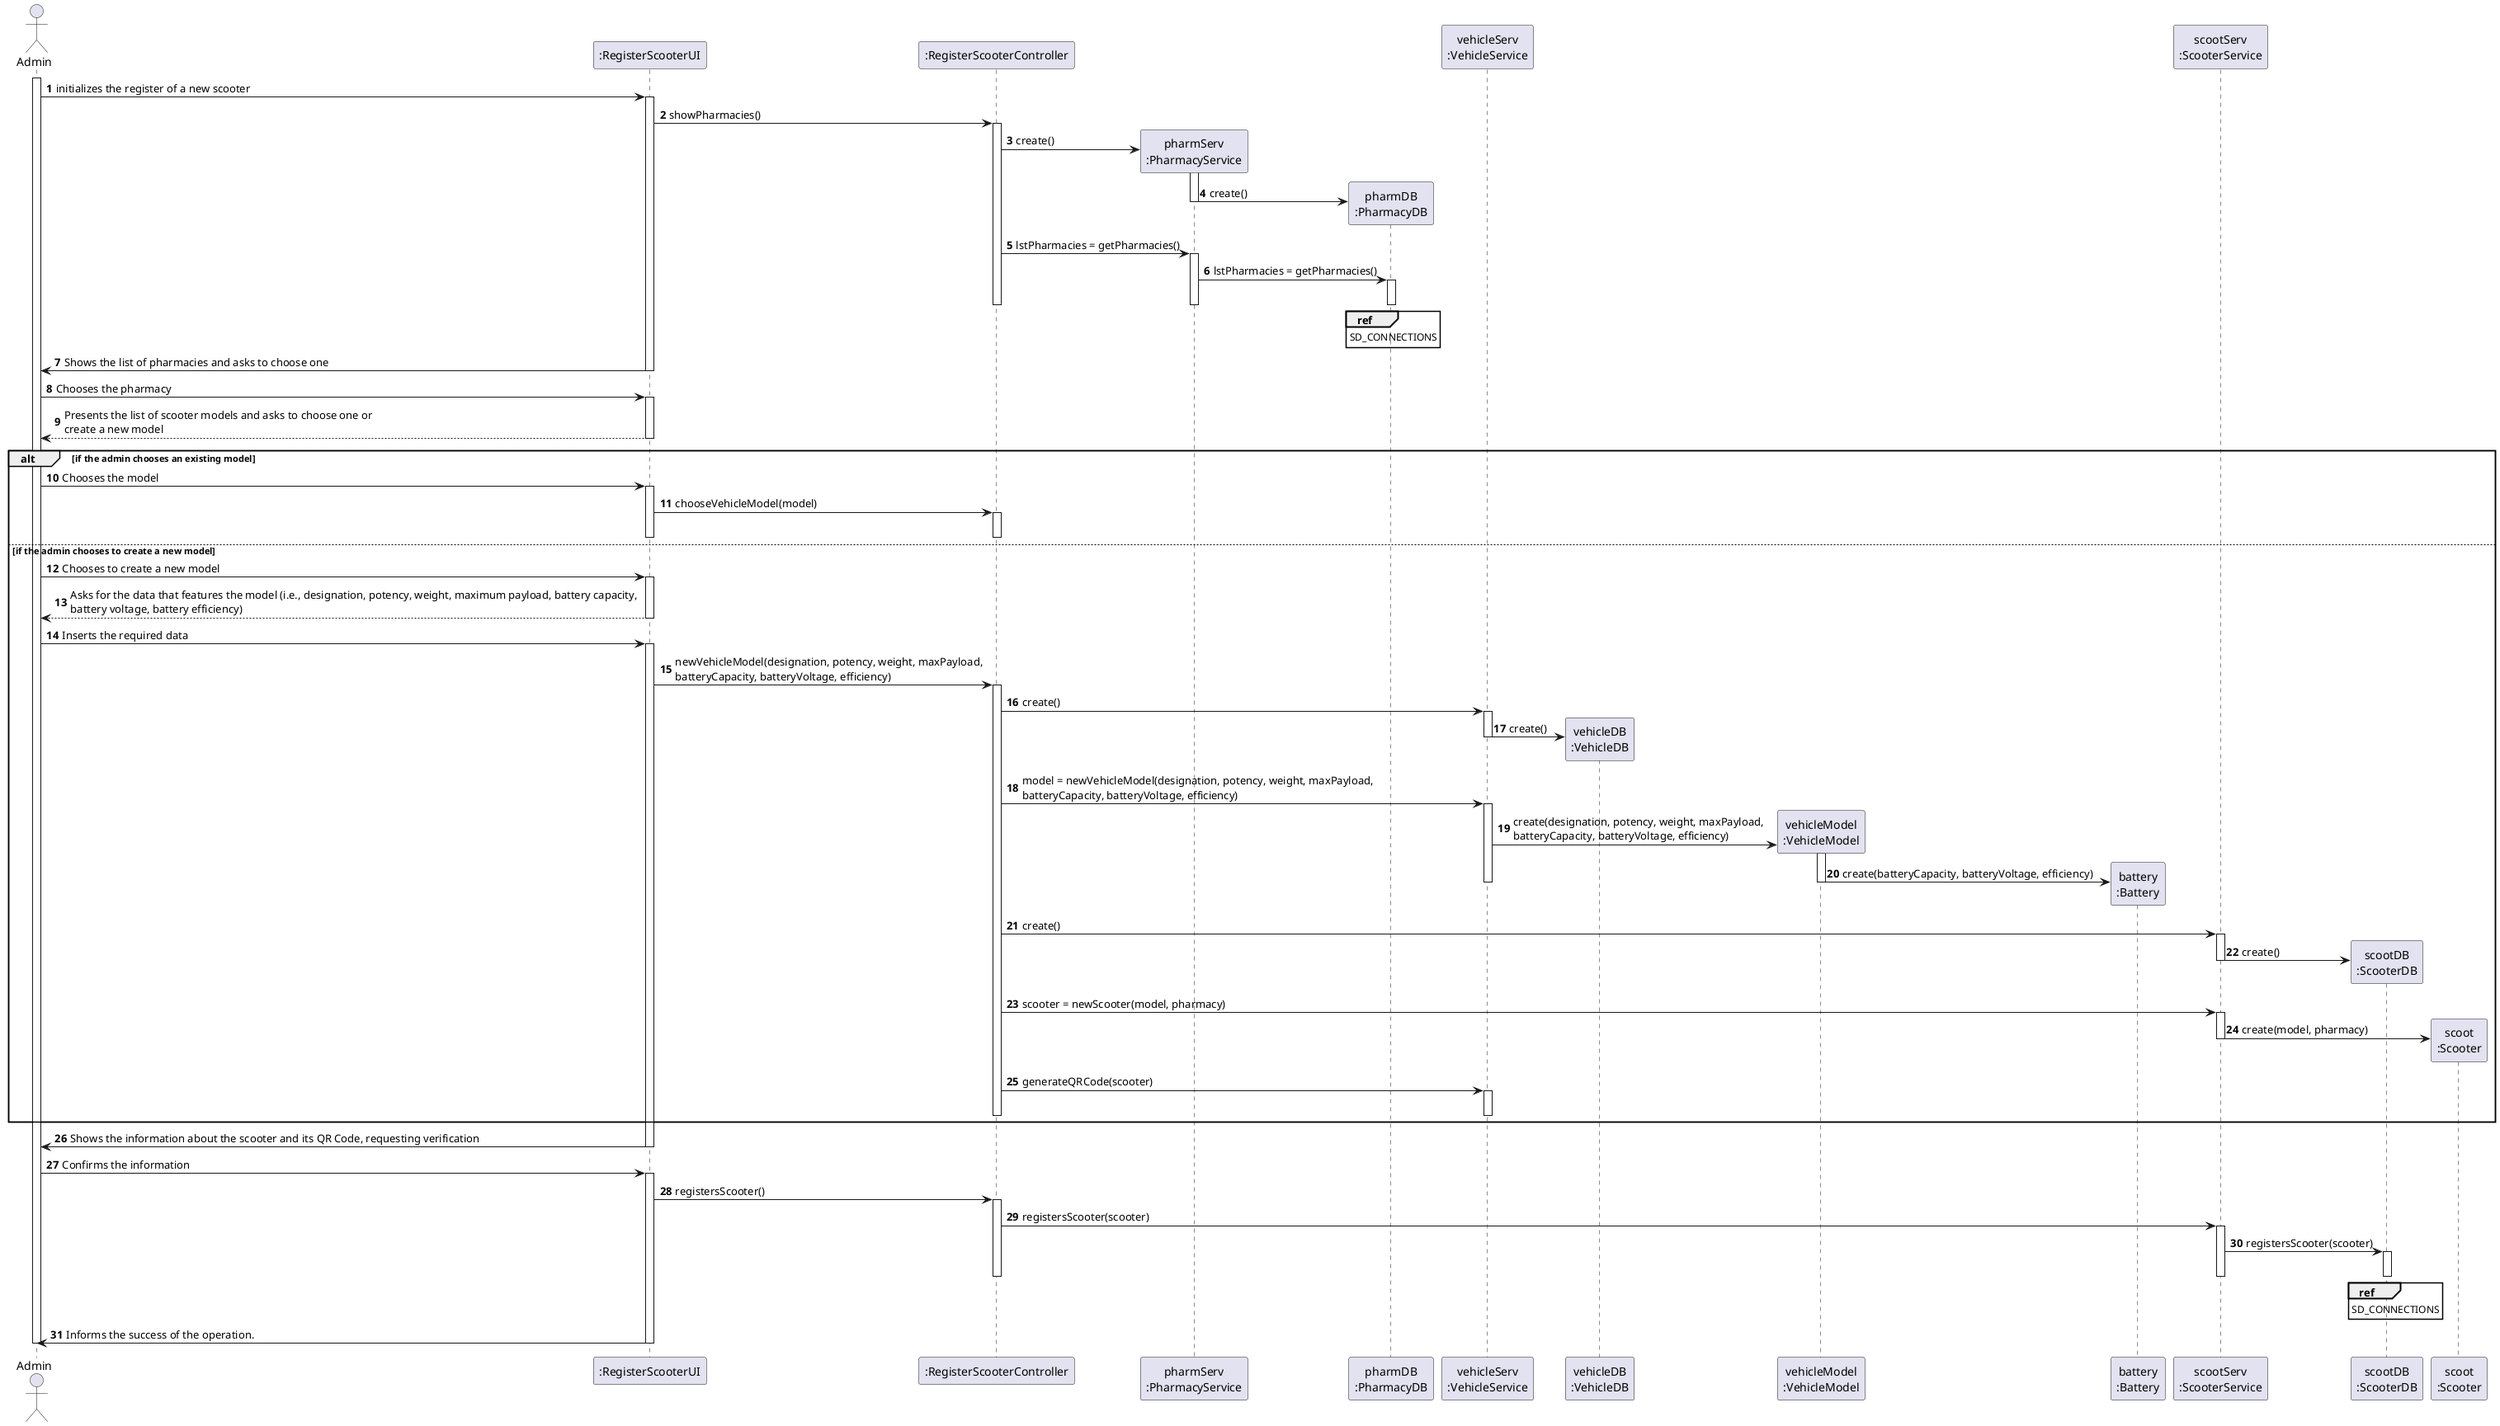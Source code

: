 @startuml
autonumber
actor "Admin" as ADMIN

participant ":RegisterScooterUI" as UI
participant ":RegisterScooterController" as CTRL
participant "pharmServ\n:PharmacyService" as PHS
participant "pharmDB\n:PharmacyDB" as PHDB
participant "vehicleServ\n:VehicleService" as VS
participant "vehicleDB\n:VehicleDB" as VDB
participant "vehicleModel\n:VehicleModel" as VM
participant "battery\n:Battery" as B
participant "scootServ\n:ScooterService" as SS
participant "scootDB\n:ScooterDB" as SDB
participant "scoot\n:Scooter" as SC

activate ADMIN

ADMIN -> UI : initializes the register of a new scooter
activate UI
UI -> CTRL : showPharmacies()
activate CTRL
CTRL -> PHS ** : create()
activate PHS
PHS -> PHDB ** : create()
deactivate PHS
CTRL -> PHS : lstPharmacies = getPharmacies()
activate PHS
PHS -> PHDB : lstPharmacies = getPharmacies()
activate PHDB
ref over PHDB
SD_CONNECTIONS
end ref
deactivate PHDB
deactivate PHS
deactivate CTRL
UI -> ADMIN : Shows the list of pharmacies and asks to choose one
deactivate UI

ADMIN -> UI : Chooses the pharmacy
activate UI

UI --> ADMIN : Presents the list of scooter models and asks to choose one or\ncreate a new model
deactivate UI
alt if the admin chooses an existing model
ADMIN -> UI : Chooses the model
activate UI
UI -> CTRL : chooseVehicleModel(model)
activate CTRL
deactivate CTRL
deactivate UI
else if the admin chooses to create a new model
ADMIN -> UI : Chooses to create a new model
activate UI
UI --> ADMIN : Asks for the data that features the model (i.e., designation, potency, weight, maximum payload, battery capacity, \nbattery voltage, battery efficiency)
deactivate UI
ADMIN -> UI : Inserts the required data
activate UI

UI -> CTRL : newVehicleModel(designation, potency, weight, maxPayload,\nbatteryCapacity, batteryVoltage, efficiency)
activate CTRL

CTRL -> VS : create()
activate VS
VS -> VDB ** : create()
deactivate VS

CTRL -> VS : model = newVehicleModel(designation, potency, weight, maxPayload,\nbatteryCapacity, batteryVoltage, efficiency)
activate VS
VS -> VM ** : create(designation, potency, weight, maxPayload,\nbatteryCapacity, batteryVoltage, efficiency)
activate VM
VM -> B ** : create(batteryCapacity, batteryVoltage, efficiency)
deactivate VM
deactivate VS

CTRL -> SS : create()
activate SS
SS -> SDB ** : create()
deactivate SS

CTRL -> SS : scooter = newScooter(model, pharmacy)
activate SS
SS -> SC ** : create(model, pharmacy)
deactivate SS

CTRL -> VS : generateQRCode(scooter)
activate VS
deactivate VS
deactivate CTRL

end alt

UI -> ADMIN : Shows the information about the scooter and its QR Code, requesting verification
deactivate UI

ADMIN -> UI : Confirms the information
activate UI
UI -> CTRL : registersScooter()
activate CTRL
CTRL -> SS : registersScooter(scooter)
activate SS
SS -> SDB : registersScooter(scooter)
activate SDB
ref over SDB
SD_CONNECTIONS
end ref
deactivate SDB
deactivate SS
deactivate CTRL
UI -> ADMIN : Informs the success of the operation.
deactivate UI

deactivate ADMIN

@enduml
